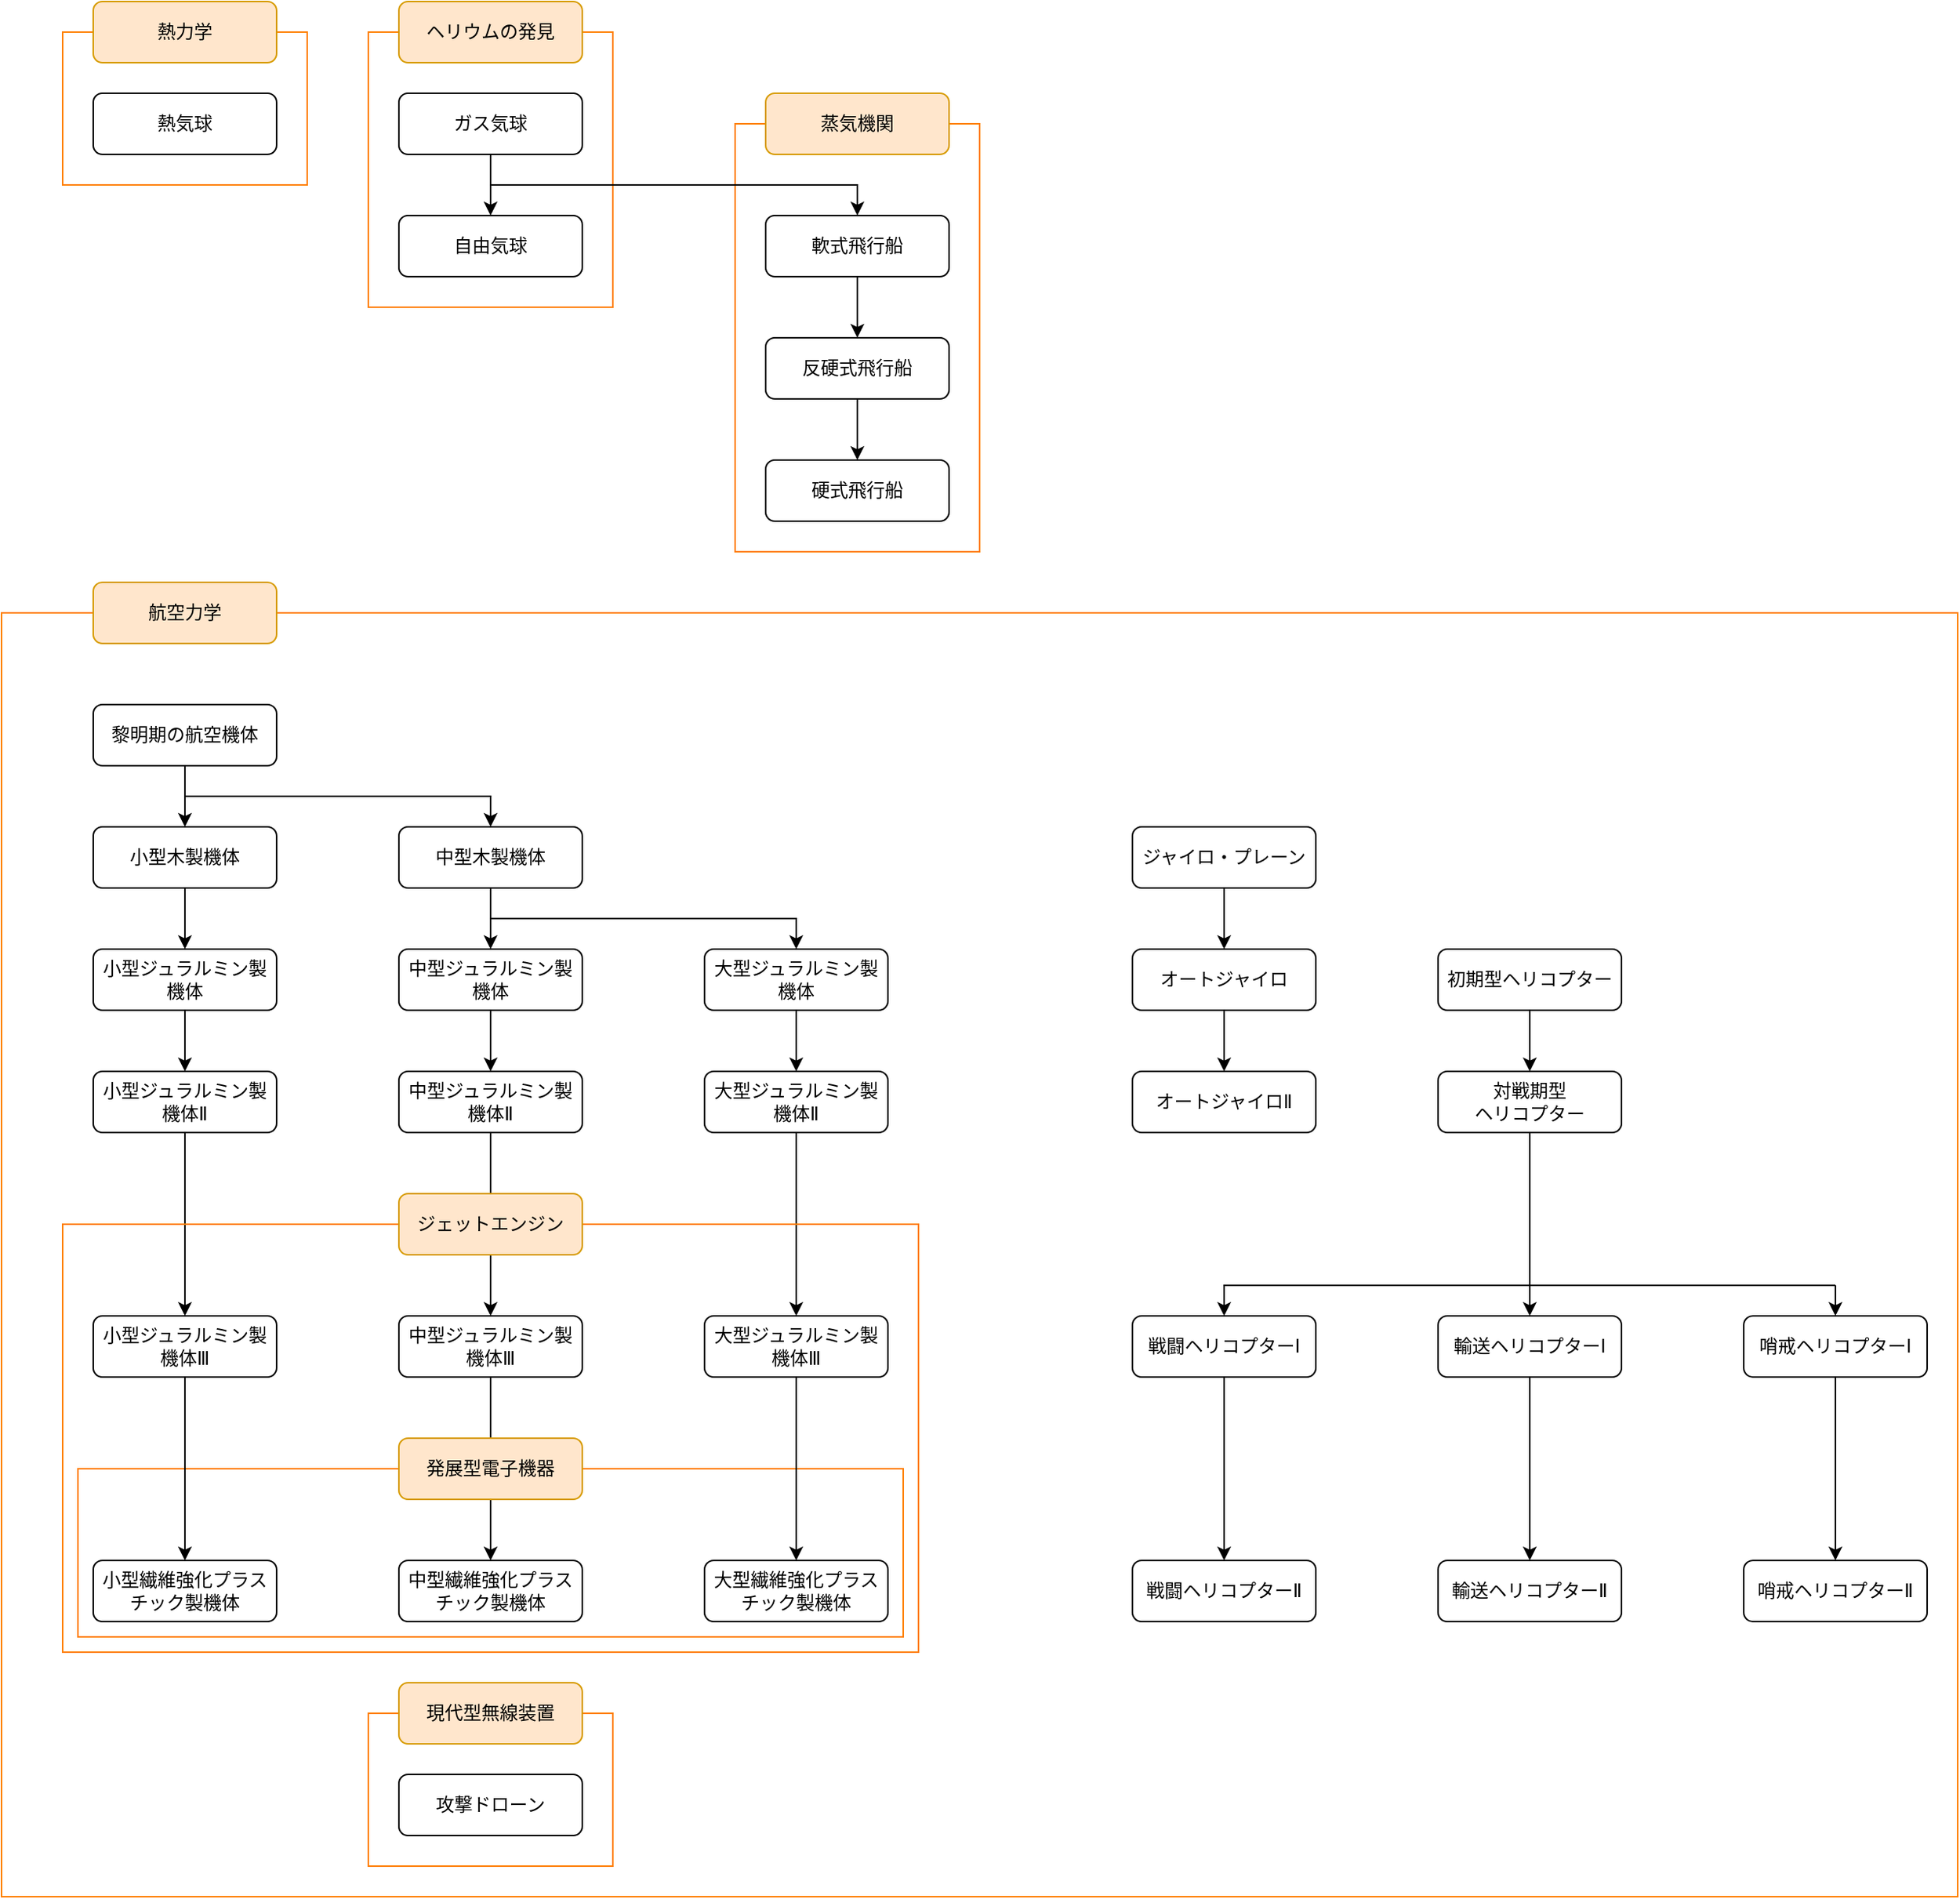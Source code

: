<mxfile version="24.7.5">
  <diagram name="ページ1" id="g4KOrIj9xowHmcNTtJZD">
    <mxGraphModel dx="2120" dy="1229" grid="1" gridSize="10" guides="1" tooltips="1" connect="1" arrows="1" fold="1" page="1" pageScale="1" pageWidth="2339" pageHeight="3300" math="0" shadow="0">
      <root>
        <mxCell id="0" />
        <mxCell id="1" parent="0" />
        <mxCell id="DIlrH3gbRX5MO14kNmKi-74" value="" style="rounded=0;whiteSpace=wrap;html=1;fillColor=none;strokeColor=#FF8000;" vertex="1" parent="1">
          <mxGeometry x="110" y="1060" width="540" height="110" as="geometry" />
        </mxCell>
        <mxCell id="DIlrH3gbRX5MO14kNmKi-1" value="" style="edgeStyle=orthogonalEdgeStyle;rounded=0;orthogonalLoop=1;jettySize=auto;html=1;" edge="1" parent="1" source="DIlrH3gbRX5MO14kNmKi-2" target="DIlrH3gbRX5MO14kNmKi-4">
          <mxGeometry relative="1" as="geometry" />
        </mxCell>
        <mxCell id="DIlrH3gbRX5MO14kNmKi-2" value="軟式飛行船" style="rounded=1;whiteSpace=wrap;html=1;" vertex="1" parent="1">
          <mxGeometry x="560" y="240" width="120" height="40" as="geometry" />
        </mxCell>
        <mxCell id="DIlrH3gbRX5MO14kNmKi-3" value="" style="edgeStyle=orthogonalEdgeStyle;rounded=0;orthogonalLoop=1;jettySize=auto;html=1;" edge="1" parent="1" source="DIlrH3gbRX5MO14kNmKi-4" target="DIlrH3gbRX5MO14kNmKi-5">
          <mxGeometry relative="1" as="geometry" />
        </mxCell>
        <mxCell id="DIlrH3gbRX5MO14kNmKi-4" value="反硬式飛行船" style="rounded=1;whiteSpace=wrap;html=1;" vertex="1" parent="1">
          <mxGeometry x="560" y="320" width="120" height="40" as="geometry" />
        </mxCell>
        <mxCell id="DIlrH3gbRX5MO14kNmKi-5" value="硬式飛行船" style="rounded=1;whiteSpace=wrap;html=1;" vertex="1" parent="1">
          <mxGeometry x="560" y="400" width="120" height="40" as="geometry" />
        </mxCell>
        <mxCell id="DIlrH3gbRX5MO14kNmKi-6" value="" style="rounded=0;whiteSpace=wrap;html=1;fillColor=none;strokeColor=#FF8000;" vertex="1" parent="1">
          <mxGeometry x="540" y="180" width="160" height="280" as="geometry" />
        </mxCell>
        <mxCell id="DIlrH3gbRX5MO14kNmKi-7" value="蒸気機関" style="rounded=1;whiteSpace=wrap;html=1;fillColor=#ffe6cc;strokeColor=#d79b00;" vertex="1" parent="1">
          <mxGeometry x="560" y="160" width="120" height="40" as="geometry" />
        </mxCell>
        <mxCell id="DIlrH3gbRX5MO14kNmKi-8" value="熱気球" style="rounded=1;whiteSpace=wrap;html=1;" vertex="1" parent="1">
          <mxGeometry x="120" y="160" width="120" height="40" as="geometry" />
        </mxCell>
        <mxCell id="DIlrH3gbRX5MO14kNmKi-9" value="" style="edgeStyle=orthogonalEdgeStyle;rounded=0;orthogonalLoop=1;jettySize=auto;html=1;" edge="1" parent="1" source="DIlrH3gbRX5MO14kNmKi-11" target="DIlrH3gbRX5MO14kNmKi-12">
          <mxGeometry relative="1" as="geometry" />
        </mxCell>
        <mxCell id="DIlrH3gbRX5MO14kNmKi-10" value="" style="rounded=0;whiteSpace=wrap;html=1;fillColor=none;strokeColor=#FF8000;" vertex="1" parent="1">
          <mxGeometry x="100" y="120" width="160" height="100" as="geometry" />
        </mxCell>
        <mxCell id="DIlrH3gbRX5MO14kNmKi-11" value="ガス気球" style="rounded=1;whiteSpace=wrap;html=1;" vertex="1" parent="1">
          <mxGeometry x="320" y="160" width="120" height="40" as="geometry" />
        </mxCell>
        <mxCell id="DIlrH3gbRX5MO14kNmKi-12" value="自由気球" style="rounded=1;whiteSpace=wrap;html=1;" vertex="1" parent="1">
          <mxGeometry x="320" y="240" width="120" height="40" as="geometry" />
        </mxCell>
        <mxCell id="DIlrH3gbRX5MO14kNmKi-13" value="熱力学" style="rounded=1;whiteSpace=wrap;html=1;fillColor=#ffe6cc;strokeColor=#d79b00;" vertex="1" parent="1">
          <mxGeometry x="120" y="100" width="120" height="40" as="geometry" />
        </mxCell>
        <mxCell id="DIlrH3gbRX5MO14kNmKi-14" value="" style="rounded=0;whiteSpace=wrap;html=1;fillColor=none;strokeColor=#FF8000;" vertex="1" parent="1">
          <mxGeometry x="300" y="120" width="160" height="180" as="geometry" />
        </mxCell>
        <mxCell id="DIlrH3gbRX5MO14kNmKi-15" value="ヘリウムの発見" style="rounded=1;whiteSpace=wrap;html=1;fillColor=#ffe6cc;strokeColor=#d79b00;" vertex="1" parent="1">
          <mxGeometry x="320" y="100" width="120" height="40" as="geometry" />
        </mxCell>
        <mxCell id="DIlrH3gbRX5MO14kNmKi-16" value="" style="endArrow=classic;html=1;rounded=0;entryX=0.5;entryY=0;entryDx=0;entryDy=0;" edge="1" parent="1" target="DIlrH3gbRX5MO14kNmKi-2">
          <mxGeometry width="50" height="50" relative="1" as="geometry">
            <mxPoint x="380" y="220" as="sourcePoint" />
            <mxPoint x="630" y="260" as="targetPoint" />
            <Array as="points">
              <mxPoint x="620" y="220" />
            </Array>
          </mxGeometry>
        </mxCell>
        <mxCell id="DIlrH3gbRX5MO14kNmKi-18" value="" style="edgeStyle=orthogonalEdgeStyle;rounded=0;orthogonalLoop=1;jettySize=auto;html=1;" edge="1" parent="1" source="DIlrH3gbRX5MO14kNmKi-19" target="DIlrH3gbRX5MO14kNmKi-21">
          <mxGeometry relative="1" as="geometry" />
        </mxCell>
        <mxCell id="DIlrH3gbRX5MO14kNmKi-19" value="黎明期の航空機体" style="rounded=1;whiteSpace=wrap;html=1;" vertex="1" parent="1">
          <mxGeometry x="120" y="560" width="120" height="40" as="geometry" />
        </mxCell>
        <mxCell id="DIlrH3gbRX5MO14kNmKi-20" value="" style="edgeStyle=orthogonalEdgeStyle;rounded=0;orthogonalLoop=1;jettySize=auto;html=1;" edge="1" parent="1" source="DIlrH3gbRX5MO14kNmKi-21" target="DIlrH3gbRX5MO14kNmKi-26">
          <mxGeometry relative="1" as="geometry" />
        </mxCell>
        <mxCell id="DIlrH3gbRX5MO14kNmKi-21" value="小型木製機体" style="rounded=1;whiteSpace=wrap;html=1;" vertex="1" parent="1">
          <mxGeometry x="120" y="640" width="120" height="40" as="geometry" />
        </mxCell>
        <mxCell id="DIlrH3gbRX5MO14kNmKi-22" value="" style="endArrow=classic;html=1;rounded=0;entryX=0.5;entryY=0;entryDx=0;entryDy=0;" edge="1" parent="1" target="DIlrH3gbRX5MO14kNmKi-24">
          <mxGeometry width="50" height="50" relative="1" as="geometry">
            <mxPoint x="180" y="620" as="sourcePoint" />
            <mxPoint x="460" y="640" as="targetPoint" />
            <Array as="points">
              <mxPoint x="380" y="620" />
            </Array>
          </mxGeometry>
        </mxCell>
        <mxCell id="DIlrH3gbRX5MO14kNmKi-23" value="" style="edgeStyle=orthogonalEdgeStyle;rounded=0;orthogonalLoop=1;jettySize=auto;html=1;" edge="1" parent="1" source="DIlrH3gbRX5MO14kNmKi-24" target="DIlrH3gbRX5MO14kNmKi-28">
          <mxGeometry relative="1" as="geometry" />
        </mxCell>
        <mxCell id="DIlrH3gbRX5MO14kNmKi-24" value="中型木製機体" style="rounded=1;whiteSpace=wrap;html=1;" vertex="1" parent="1">
          <mxGeometry x="320" y="640" width="120" height="40" as="geometry" />
        </mxCell>
        <mxCell id="DIlrH3gbRX5MO14kNmKi-25" value="" style="edgeStyle=orthogonalEdgeStyle;rounded=0;orthogonalLoop=1;jettySize=auto;html=1;" edge="1" parent="1" source="DIlrH3gbRX5MO14kNmKi-26" target="DIlrH3gbRX5MO14kNmKi-33">
          <mxGeometry relative="1" as="geometry" />
        </mxCell>
        <mxCell id="DIlrH3gbRX5MO14kNmKi-26" value="小型ジュラルミン製機体" style="rounded=1;whiteSpace=wrap;html=1;" vertex="1" parent="1">
          <mxGeometry x="120" y="720" width="120" height="40" as="geometry" />
        </mxCell>
        <mxCell id="DIlrH3gbRX5MO14kNmKi-27" value="" style="edgeStyle=orthogonalEdgeStyle;rounded=0;orthogonalLoop=1;jettySize=auto;html=1;" edge="1" parent="1" source="DIlrH3gbRX5MO14kNmKi-28" target="DIlrH3gbRX5MO14kNmKi-35">
          <mxGeometry relative="1" as="geometry" />
        </mxCell>
        <mxCell id="DIlrH3gbRX5MO14kNmKi-28" value="中型ジュラルミン製機体" style="rounded=1;whiteSpace=wrap;html=1;" vertex="1" parent="1">
          <mxGeometry x="320" y="720" width="120" height="40" as="geometry" />
        </mxCell>
        <mxCell id="DIlrH3gbRX5MO14kNmKi-29" value="" style="endArrow=classic;html=1;rounded=0;" edge="1" parent="1">
          <mxGeometry width="50" height="50" relative="1" as="geometry">
            <mxPoint x="380" y="700" as="sourcePoint" />
            <mxPoint x="580" y="720" as="targetPoint" />
            <Array as="points">
              <mxPoint x="580" y="700" />
            </Array>
          </mxGeometry>
        </mxCell>
        <mxCell id="DIlrH3gbRX5MO14kNmKi-30" value="" style="edgeStyle=orthogonalEdgeStyle;rounded=0;orthogonalLoop=1;jettySize=auto;html=1;" edge="1" parent="1" source="DIlrH3gbRX5MO14kNmKi-31" target="DIlrH3gbRX5MO14kNmKi-37">
          <mxGeometry relative="1" as="geometry" />
        </mxCell>
        <mxCell id="DIlrH3gbRX5MO14kNmKi-31" value="大型ジュラルミン製機体" style="rounded=1;whiteSpace=wrap;html=1;" vertex="1" parent="1">
          <mxGeometry x="520" y="720" width="120" height="40" as="geometry" />
        </mxCell>
        <mxCell id="DIlrH3gbRX5MO14kNmKi-32" value="" style="edgeStyle=orthogonalEdgeStyle;rounded=0;orthogonalLoop=1;jettySize=auto;html=1;" edge="1" parent="1" source="DIlrH3gbRX5MO14kNmKi-33" target="DIlrH3gbRX5MO14kNmKi-39">
          <mxGeometry relative="1" as="geometry" />
        </mxCell>
        <mxCell id="DIlrH3gbRX5MO14kNmKi-33" value="小型ジュラルミン製機体Ⅱ" style="rounded=1;whiteSpace=wrap;html=1;" vertex="1" parent="1">
          <mxGeometry x="120" y="800" width="120" height="40" as="geometry" />
        </mxCell>
        <mxCell id="DIlrH3gbRX5MO14kNmKi-34" value="" style="edgeStyle=orthogonalEdgeStyle;rounded=0;orthogonalLoop=1;jettySize=auto;html=1;" edge="1" parent="1" source="DIlrH3gbRX5MO14kNmKi-35" target="DIlrH3gbRX5MO14kNmKi-41">
          <mxGeometry relative="1" as="geometry" />
        </mxCell>
        <mxCell id="DIlrH3gbRX5MO14kNmKi-35" value="中型ジュラルミン製機体Ⅱ" style="rounded=1;whiteSpace=wrap;html=1;" vertex="1" parent="1">
          <mxGeometry x="320" y="800" width="120" height="40" as="geometry" />
        </mxCell>
        <mxCell id="DIlrH3gbRX5MO14kNmKi-36" value="" style="edgeStyle=orthogonalEdgeStyle;rounded=0;orthogonalLoop=1;jettySize=auto;html=1;" edge="1" parent="1" source="DIlrH3gbRX5MO14kNmKi-37" target="DIlrH3gbRX5MO14kNmKi-43">
          <mxGeometry relative="1" as="geometry" />
        </mxCell>
        <mxCell id="DIlrH3gbRX5MO14kNmKi-37" value="大型ジュラルミン製機体Ⅱ" style="rounded=1;whiteSpace=wrap;html=1;" vertex="1" parent="1">
          <mxGeometry x="520" y="800" width="120" height="40" as="geometry" />
        </mxCell>
        <mxCell id="DIlrH3gbRX5MO14kNmKi-38" value="" style="edgeStyle=orthogonalEdgeStyle;rounded=0;orthogonalLoop=1;jettySize=auto;html=1;" edge="1" parent="1" source="DIlrH3gbRX5MO14kNmKi-39" target="DIlrH3gbRX5MO14kNmKi-50">
          <mxGeometry relative="1" as="geometry" />
        </mxCell>
        <mxCell id="DIlrH3gbRX5MO14kNmKi-39" value="小型ジュラルミン製機体Ⅲ" style="rounded=1;whiteSpace=wrap;html=1;" vertex="1" parent="1">
          <mxGeometry x="120" y="960" width="120" height="40" as="geometry" />
        </mxCell>
        <mxCell id="DIlrH3gbRX5MO14kNmKi-40" value="" style="edgeStyle=orthogonalEdgeStyle;rounded=0;orthogonalLoop=1;jettySize=auto;html=1;" edge="1" parent="1" source="DIlrH3gbRX5MO14kNmKi-41" target="DIlrH3gbRX5MO14kNmKi-51">
          <mxGeometry relative="1" as="geometry" />
        </mxCell>
        <mxCell id="DIlrH3gbRX5MO14kNmKi-41" value="中型ジュラルミン製機体Ⅲ" style="rounded=1;whiteSpace=wrap;html=1;" vertex="1" parent="1">
          <mxGeometry x="320" y="960" width="120" height="40" as="geometry" />
        </mxCell>
        <mxCell id="DIlrH3gbRX5MO14kNmKi-42" value="" style="edgeStyle=orthogonalEdgeStyle;rounded=0;orthogonalLoop=1;jettySize=auto;html=1;" edge="1" parent="1" source="DIlrH3gbRX5MO14kNmKi-43" target="DIlrH3gbRX5MO14kNmKi-52">
          <mxGeometry relative="1" as="geometry" />
        </mxCell>
        <mxCell id="DIlrH3gbRX5MO14kNmKi-43" value="大型ジュラルミン製機体Ⅲ" style="rounded=1;whiteSpace=wrap;html=1;" vertex="1" parent="1">
          <mxGeometry x="520" y="960" width="120" height="40" as="geometry" />
        </mxCell>
        <mxCell id="DIlrH3gbRX5MO14kNmKi-44" value="" style="edgeStyle=orthogonalEdgeStyle;rounded=0;orthogonalLoop=1;jettySize=auto;html=1;" edge="1" parent="1" source="DIlrH3gbRX5MO14kNmKi-45" target="DIlrH3gbRX5MO14kNmKi-47">
          <mxGeometry relative="1" as="geometry" />
        </mxCell>
        <mxCell id="DIlrH3gbRX5MO14kNmKi-45" value="ジャイロ・プレーン" style="rounded=1;whiteSpace=wrap;html=1;" vertex="1" parent="1">
          <mxGeometry x="800" y="640" width="120" height="40" as="geometry" />
        </mxCell>
        <mxCell id="DIlrH3gbRX5MO14kNmKi-46" value="" style="edgeStyle=orthogonalEdgeStyle;rounded=0;orthogonalLoop=1;jettySize=auto;html=1;" edge="1" parent="1" source="DIlrH3gbRX5MO14kNmKi-47" target="DIlrH3gbRX5MO14kNmKi-58">
          <mxGeometry relative="1" as="geometry" />
        </mxCell>
        <mxCell id="DIlrH3gbRX5MO14kNmKi-47" value="オートジャイロ" style="rounded=1;whiteSpace=wrap;html=1;" vertex="1" parent="1">
          <mxGeometry x="800" y="720" width="120" height="40" as="geometry" />
        </mxCell>
        <mxCell id="DIlrH3gbRX5MO14kNmKi-48" value="" style="edgeStyle=orthogonalEdgeStyle;rounded=0;orthogonalLoop=1;jettySize=auto;html=1;" edge="1" parent="1" source="DIlrH3gbRX5MO14kNmKi-49" target="DIlrH3gbRX5MO14kNmKi-57">
          <mxGeometry relative="1" as="geometry" />
        </mxCell>
        <mxCell id="DIlrH3gbRX5MO14kNmKi-49" value="初期型ヘリコプター" style="rounded=1;whiteSpace=wrap;html=1;" vertex="1" parent="1">
          <mxGeometry x="1000" y="720" width="120" height="40" as="geometry" />
        </mxCell>
        <mxCell id="DIlrH3gbRX5MO14kNmKi-50" value="小型繊維強化プラスチック製機体" style="rounded=1;whiteSpace=wrap;html=1;" vertex="1" parent="1">
          <mxGeometry x="120" y="1120" width="120" height="40" as="geometry" />
        </mxCell>
        <mxCell id="DIlrH3gbRX5MO14kNmKi-51" value="中型繊維強化プラスチック製機体" style="rounded=1;whiteSpace=wrap;html=1;" vertex="1" parent="1">
          <mxGeometry x="320" y="1120" width="120" height="40" as="geometry" />
        </mxCell>
        <mxCell id="DIlrH3gbRX5MO14kNmKi-52" value="大型繊維強化プラスチック製機体" style="rounded=1;whiteSpace=wrap;html=1;" vertex="1" parent="1">
          <mxGeometry x="520" y="1120" width="120" height="40" as="geometry" />
        </mxCell>
        <mxCell id="DIlrH3gbRX5MO14kNmKi-53" value="発展型電子機器" style="rounded=1;whiteSpace=wrap;html=1;fillColor=#ffe6cc;strokeColor=#d79b00;" vertex="1" parent="1">
          <mxGeometry x="320" y="1040" width="120" height="40" as="geometry" />
        </mxCell>
        <mxCell id="DIlrH3gbRX5MO14kNmKi-54" value="攻撃ドローン" style="rounded=1;whiteSpace=wrap;html=1;" vertex="1" parent="1">
          <mxGeometry x="320" y="1260" width="120" height="40" as="geometry" />
        </mxCell>
        <mxCell id="DIlrH3gbRX5MO14kNmKi-55" value="" style="rounded=0;whiteSpace=wrap;html=1;fillColor=none;strokeColor=#FF8000;" vertex="1" parent="1">
          <mxGeometry x="60" y="500" width="1280" height="840" as="geometry" />
        </mxCell>
        <mxCell id="DIlrH3gbRX5MO14kNmKi-56" value="" style="edgeStyle=orthogonalEdgeStyle;rounded=0;orthogonalLoop=1;jettySize=auto;html=1;" edge="1" parent="1" source="DIlrH3gbRX5MO14kNmKi-57" target="DIlrH3gbRX5MO14kNmKi-60">
          <mxGeometry relative="1" as="geometry" />
        </mxCell>
        <mxCell id="DIlrH3gbRX5MO14kNmKi-57" value="対戦期型&lt;div&gt;ヘリコプター&lt;/div&gt;" style="rounded=1;whiteSpace=wrap;html=1;" vertex="1" parent="1">
          <mxGeometry x="1000" y="800" width="120" height="40" as="geometry" />
        </mxCell>
        <mxCell id="DIlrH3gbRX5MO14kNmKi-58" value="オートジャイロⅡ" style="rounded=1;whiteSpace=wrap;html=1;" vertex="1" parent="1">
          <mxGeometry x="800" y="800" width="120" height="40" as="geometry" />
        </mxCell>
        <mxCell id="DIlrH3gbRX5MO14kNmKi-59" value="" style="edgeStyle=orthogonalEdgeStyle;rounded=0;orthogonalLoop=1;jettySize=auto;html=1;" edge="1" parent="1" source="DIlrH3gbRX5MO14kNmKi-60" target="DIlrH3gbRX5MO14kNmKi-68">
          <mxGeometry relative="1" as="geometry" />
        </mxCell>
        <mxCell id="DIlrH3gbRX5MO14kNmKi-60" value="&lt;div&gt;輸送ヘリコプター&lt;span style=&quot;background-color: initial;&quot;&gt;Ⅰ&lt;/span&gt;&lt;/div&gt;" style="rounded=1;whiteSpace=wrap;html=1;" vertex="1" parent="1">
          <mxGeometry x="1000" y="960" width="120" height="40" as="geometry" />
        </mxCell>
        <mxCell id="DIlrH3gbRX5MO14kNmKi-61" value="" style="endArrow=classic;html=1;rounded=0;" edge="1" parent="1">
          <mxGeometry width="50" height="50" relative="1" as="geometry">
            <mxPoint x="1260" y="940" as="sourcePoint" />
            <mxPoint x="860" y="960" as="targetPoint" />
            <Array as="points">
              <mxPoint x="860" y="940" />
            </Array>
          </mxGeometry>
        </mxCell>
        <mxCell id="DIlrH3gbRX5MO14kNmKi-62" value="" style="endArrow=classic;html=1;rounded=0;" edge="1" parent="1">
          <mxGeometry width="50" height="50" relative="1" as="geometry">
            <mxPoint x="1260" y="940" as="sourcePoint" />
            <mxPoint x="1260" y="960" as="targetPoint" />
          </mxGeometry>
        </mxCell>
        <mxCell id="DIlrH3gbRX5MO14kNmKi-63" value="" style="edgeStyle=orthogonalEdgeStyle;rounded=0;orthogonalLoop=1;jettySize=auto;html=1;" edge="1" parent="1" source="DIlrH3gbRX5MO14kNmKi-64" target="DIlrH3gbRX5MO14kNmKi-67">
          <mxGeometry relative="1" as="geometry" />
        </mxCell>
        <mxCell id="DIlrH3gbRX5MO14kNmKi-64" value="戦闘ヘリコプターⅠ" style="rounded=1;whiteSpace=wrap;html=1;" vertex="1" parent="1">
          <mxGeometry x="800" y="960" width="120" height="40" as="geometry" />
        </mxCell>
        <mxCell id="DIlrH3gbRX5MO14kNmKi-65" value="" style="edgeStyle=orthogonalEdgeStyle;rounded=0;orthogonalLoop=1;jettySize=auto;html=1;" edge="1" parent="1" source="DIlrH3gbRX5MO14kNmKi-66" target="DIlrH3gbRX5MO14kNmKi-70">
          <mxGeometry relative="1" as="geometry" />
        </mxCell>
        <mxCell id="DIlrH3gbRX5MO14kNmKi-66" value="哨戒ヘリコプターⅠ" style="rounded=1;whiteSpace=wrap;html=1;" vertex="1" parent="1">
          <mxGeometry x="1200" y="960" width="120" height="40" as="geometry" />
        </mxCell>
        <mxCell id="DIlrH3gbRX5MO14kNmKi-67" value="戦闘ヘリコプターⅡ" style="rounded=1;whiteSpace=wrap;html=1;" vertex="1" parent="1">
          <mxGeometry x="800" y="1120" width="120" height="40" as="geometry" />
        </mxCell>
        <mxCell id="DIlrH3gbRX5MO14kNmKi-68" value="&lt;div&gt;輸送ヘリコプター&lt;span style=&quot;background-color: initial;&quot;&gt;Ⅱ&lt;/span&gt;&lt;/div&gt;" style="rounded=1;whiteSpace=wrap;html=1;" vertex="1" parent="1">
          <mxGeometry x="1000" y="1120" width="120" height="40" as="geometry" />
        </mxCell>
        <mxCell id="DIlrH3gbRX5MO14kNmKi-69" value="" style="rounded=0;whiteSpace=wrap;html=1;fillColor=none;strokeColor=#FF8000;" vertex="1" parent="1">
          <mxGeometry x="100" y="900" width="560" height="280" as="geometry" />
        </mxCell>
        <mxCell id="DIlrH3gbRX5MO14kNmKi-70" value="哨戒ヘリコプターⅡ" style="rounded=1;whiteSpace=wrap;html=1;" vertex="1" parent="1">
          <mxGeometry x="1200" y="1120" width="120" height="40" as="geometry" />
        </mxCell>
        <mxCell id="DIlrH3gbRX5MO14kNmKi-71" value="" style="rounded=0;whiteSpace=wrap;html=1;fillColor=none;strokeColor=#FF8000;" vertex="1" parent="1">
          <mxGeometry x="300" y="1220" width="160" height="100" as="geometry" />
        </mxCell>
        <mxCell id="DIlrH3gbRX5MO14kNmKi-72" value="ジェットエンジン" style="rounded=1;whiteSpace=wrap;html=1;fillColor=#ffe6cc;strokeColor=#d79b00;" vertex="1" parent="1">
          <mxGeometry x="320" y="880" width="120" height="40" as="geometry" />
        </mxCell>
        <mxCell id="DIlrH3gbRX5MO14kNmKi-73" value="現代型無線装置" style="rounded=1;whiteSpace=wrap;html=1;fillColor=#ffe6cc;strokeColor=#d79b00;" vertex="1" parent="1">
          <mxGeometry x="320" y="1200" width="120" height="40" as="geometry" />
        </mxCell>
        <mxCell id="DIlrH3gbRX5MO14kNmKi-17" value="航空力学" style="rounded=1;whiteSpace=wrap;html=1;fillColor=#ffe6cc;strokeColor=#d79b00;" vertex="1" parent="1">
          <mxGeometry x="120" y="480" width="120" height="40" as="geometry" />
        </mxCell>
      </root>
    </mxGraphModel>
  </diagram>
</mxfile>
